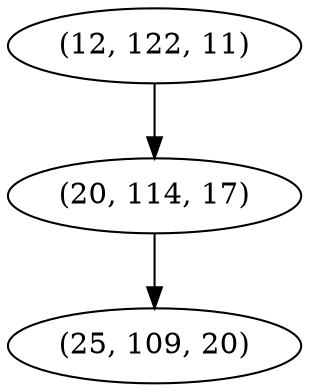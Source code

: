 digraph tree {
    "(12, 122, 11)";
    "(20, 114, 17)";
    "(25, 109, 20)";
    "(12, 122, 11)" -> "(20, 114, 17)";
    "(20, 114, 17)" -> "(25, 109, 20)";
}
